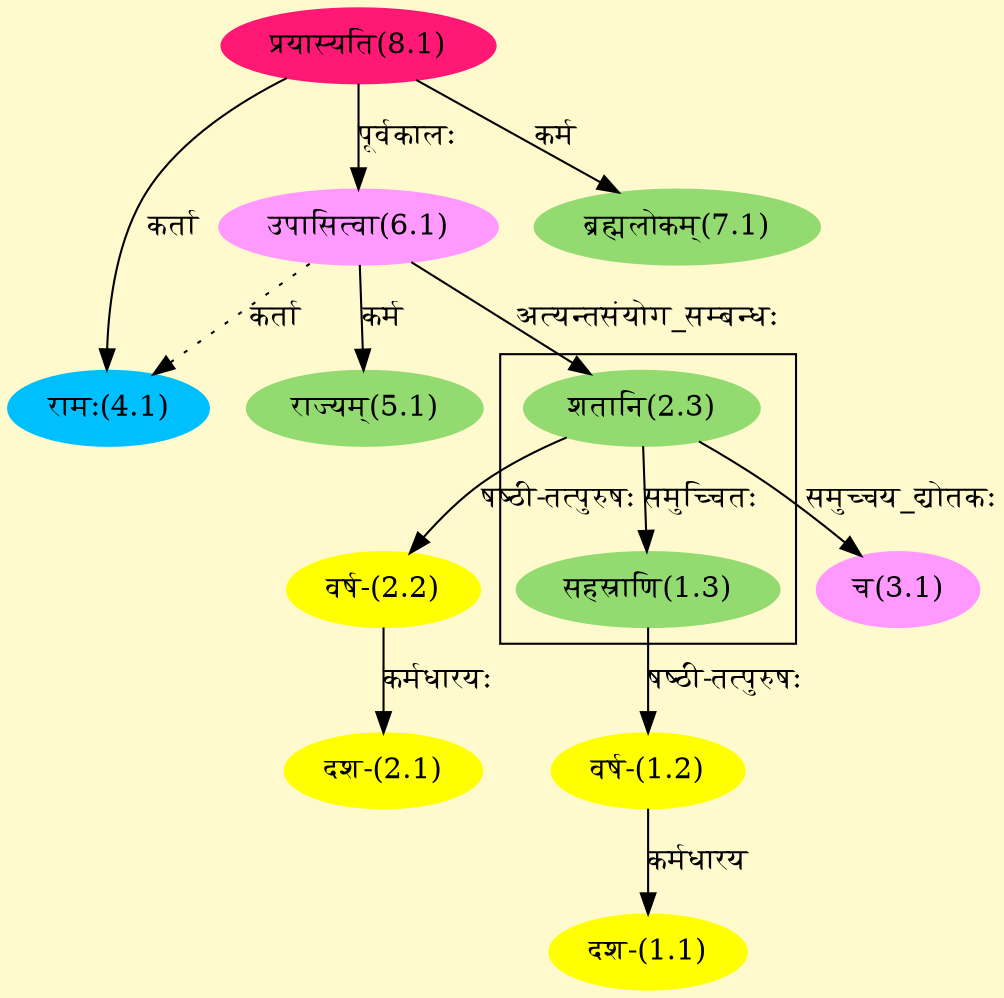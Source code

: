 digraph G{
rankdir=BT;
 compound=true;
 bgcolor="lemonchiffon1";

subgraph cluster_1{
Node1_3 [style=filled, color="#93DB70" label = "सहस्राणि(1.3)"]
Node2_3 [style=filled, color="#93DB70" label = "शतानि(2.3)"]

}
Node1_1 [style=filled, color="#FFFF00" label = "दश-(1.1)"]
Node1_2 [style=filled, color="#FFFF00" label = "वर्ष-(1.2)"]
Node1_3 [style=filled, color="#93DB70" label = "सहस्राणि(1.3)"]
Node2_1 [style=filled, color="#FFFF00" label = "दश-(2.1)"]
Node2_2 [style=filled, color="#FFFF00" label = "वर्ष-(2.2)"]
Node2_3 [style=filled, color="#93DB70" label = "शतानि(2.3)"]
Node6_1 [style=filled, color="#FF99FF" label = "उपासित्वा(6.1)"]
Node3_1 [style=filled, color="#FF99FF" label = "च(3.1)"]
Node4_1 [style=filled, color="#00BFFF" label = "रामः(4.1)"]
Node8_1 [style=filled, color="#FF1975" label = "प्रयास्यति(8.1)"]
Node5_1 [style=filled, color="#93DB70" label = "राज्यम्(5.1)"]
Node7_1 [style=filled, color="#93DB70" label = "ब्रह्मलोकम्(7.1)"]
/* Start of Relations section */

Node1_1 -> Node1_2 [  label="कर्मधारय"  dir="back" ]
Node1_2 -> Node1_3 [  label="षष्ठी-तत्पुरुषः"  dir="back" ]
Node1_3 -> Node2_3 [  label="समुच्चितः"  dir="back" ]
Node2_1 -> Node2_2 [  label="कर्मधारयः"  dir="back" ]
Node2_2 -> Node2_3 [  label="षष्ठी-तत्पुरुषः"  dir="back" ]
Node2_3 -> Node6_1 [  label="अत्यन्तसंयोग_सम्बन्धः"  dir="back" ]
Node3_1 -> Node2_3 [  label="समुच्चय_द्योतकः"  dir="back" ]
Node4_1 -> Node8_1 [  label="कर्ता"  dir="back" ]
Node4_1 -> Node6_1 [ style=dotted label="कर्ता"  dir="back" ]
Node5_1 -> Node6_1 [  label="कर्म"  dir="back" ]
Node6_1 -> Node8_1 [  label="पूर्वकालः"  dir="back" ]
Node7_1 -> Node8_1 [  label="कर्म"  dir="back" ]
}
